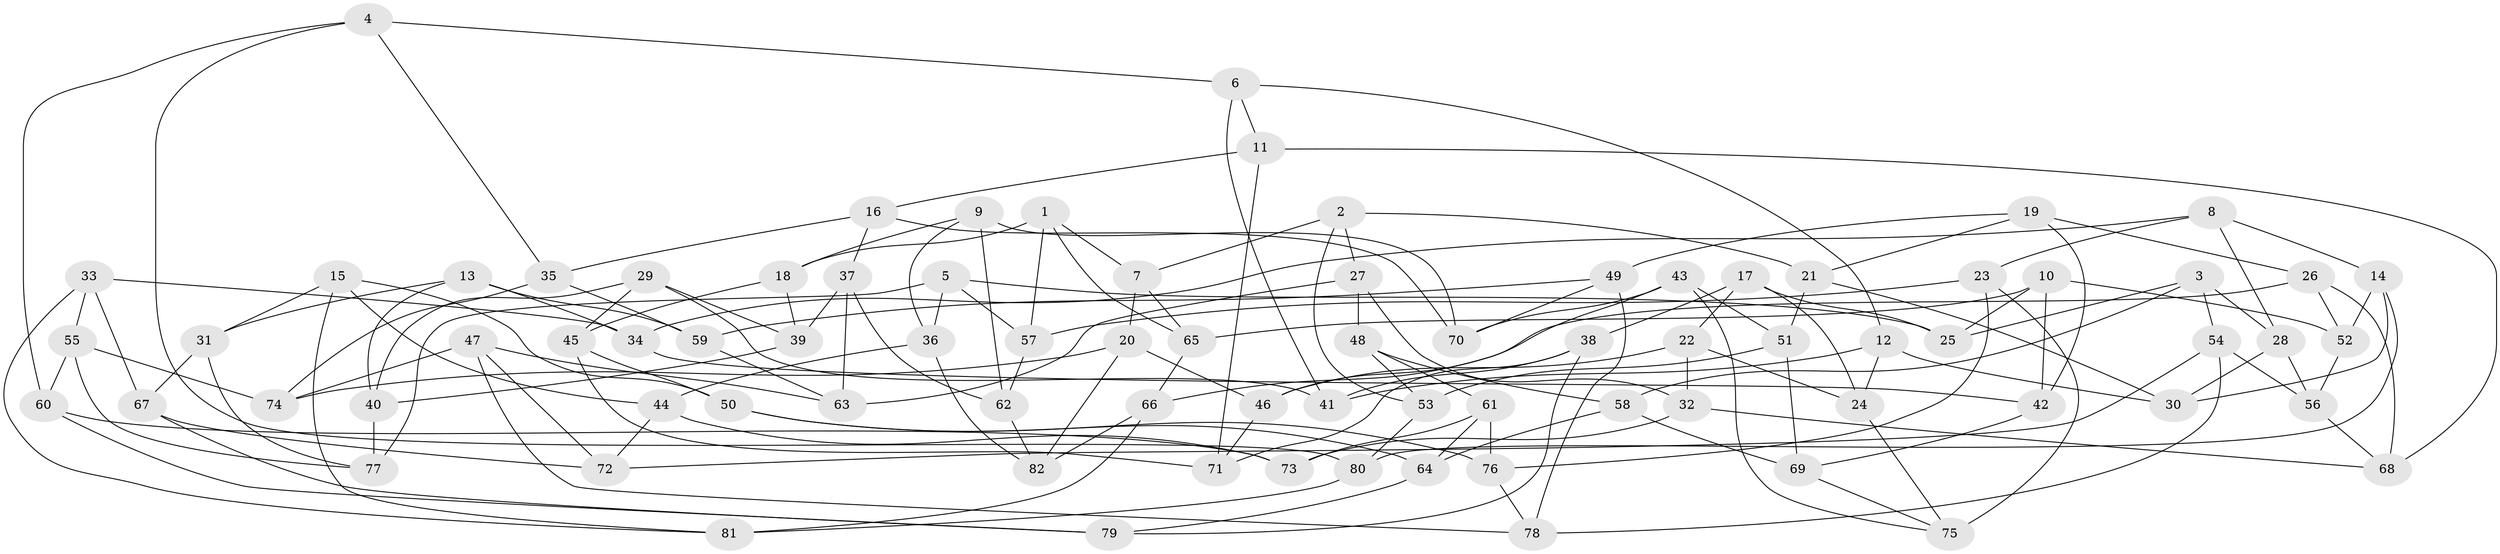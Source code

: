 // Generated by graph-tools (version 1.1) at 2025/26/03/09/25 03:26:55]
// undirected, 82 vertices, 164 edges
graph export_dot {
graph [start="1"]
  node [color=gray90,style=filled];
  1;
  2;
  3;
  4;
  5;
  6;
  7;
  8;
  9;
  10;
  11;
  12;
  13;
  14;
  15;
  16;
  17;
  18;
  19;
  20;
  21;
  22;
  23;
  24;
  25;
  26;
  27;
  28;
  29;
  30;
  31;
  32;
  33;
  34;
  35;
  36;
  37;
  38;
  39;
  40;
  41;
  42;
  43;
  44;
  45;
  46;
  47;
  48;
  49;
  50;
  51;
  52;
  53;
  54;
  55;
  56;
  57;
  58;
  59;
  60;
  61;
  62;
  63;
  64;
  65;
  66;
  67;
  68;
  69;
  70;
  71;
  72;
  73;
  74;
  75;
  76;
  77;
  78;
  79;
  80;
  81;
  82;
  1 -- 7;
  1 -- 57;
  1 -- 18;
  1 -- 65;
  2 -- 27;
  2 -- 53;
  2 -- 21;
  2 -- 7;
  3 -- 54;
  3 -- 58;
  3 -- 25;
  3 -- 28;
  4 -- 6;
  4 -- 60;
  4 -- 35;
  4 -- 80;
  5 -- 57;
  5 -- 36;
  5 -- 77;
  5 -- 25;
  6 -- 12;
  6 -- 11;
  6 -- 41;
  7 -- 65;
  7 -- 20;
  8 -- 34;
  8 -- 23;
  8 -- 28;
  8 -- 14;
  9 -- 70;
  9 -- 18;
  9 -- 36;
  9 -- 62;
  10 -- 25;
  10 -- 52;
  10 -- 65;
  10 -- 42;
  11 -- 68;
  11 -- 71;
  11 -- 16;
  12 -- 41;
  12 -- 24;
  12 -- 30;
  13 -- 59;
  13 -- 31;
  13 -- 40;
  13 -- 34;
  14 -- 80;
  14 -- 52;
  14 -- 30;
  15 -- 44;
  15 -- 81;
  15 -- 50;
  15 -- 31;
  16 -- 70;
  16 -- 37;
  16 -- 35;
  17 -- 22;
  17 -- 38;
  17 -- 24;
  17 -- 25;
  18 -- 39;
  18 -- 45;
  19 -- 21;
  19 -- 26;
  19 -- 42;
  19 -- 49;
  20 -- 46;
  20 -- 74;
  20 -- 82;
  21 -- 51;
  21 -- 30;
  22 -- 32;
  22 -- 24;
  22 -- 46;
  23 -- 76;
  23 -- 57;
  23 -- 75;
  24 -- 75;
  26 -- 66;
  26 -- 68;
  26 -- 52;
  27 -- 48;
  27 -- 32;
  27 -- 63;
  28 -- 30;
  28 -- 56;
  29 -- 39;
  29 -- 45;
  29 -- 41;
  29 -- 40;
  31 -- 77;
  31 -- 67;
  32 -- 73;
  32 -- 68;
  33 -- 67;
  33 -- 34;
  33 -- 81;
  33 -- 55;
  34 -- 42;
  35 -- 59;
  35 -- 74;
  36 -- 82;
  36 -- 44;
  37 -- 62;
  37 -- 39;
  37 -- 63;
  38 -- 71;
  38 -- 79;
  38 -- 41;
  39 -- 40;
  40 -- 77;
  42 -- 69;
  43 -- 70;
  43 -- 51;
  43 -- 75;
  43 -- 46;
  44 -- 73;
  44 -- 72;
  45 -- 50;
  45 -- 71;
  46 -- 71;
  47 -- 78;
  47 -- 72;
  47 -- 74;
  47 -- 63;
  48 -- 61;
  48 -- 53;
  48 -- 58;
  49 -- 70;
  49 -- 78;
  49 -- 59;
  50 -- 76;
  50 -- 64;
  51 -- 69;
  51 -- 53;
  52 -- 56;
  53 -- 80;
  54 -- 72;
  54 -- 78;
  54 -- 56;
  55 -- 77;
  55 -- 74;
  55 -- 60;
  56 -- 68;
  57 -- 62;
  58 -- 64;
  58 -- 69;
  59 -- 63;
  60 -- 79;
  60 -- 73;
  61 -- 73;
  61 -- 64;
  61 -- 76;
  62 -- 82;
  64 -- 79;
  65 -- 66;
  66 -- 82;
  66 -- 81;
  67 -- 72;
  67 -- 79;
  69 -- 75;
  76 -- 78;
  80 -- 81;
}
